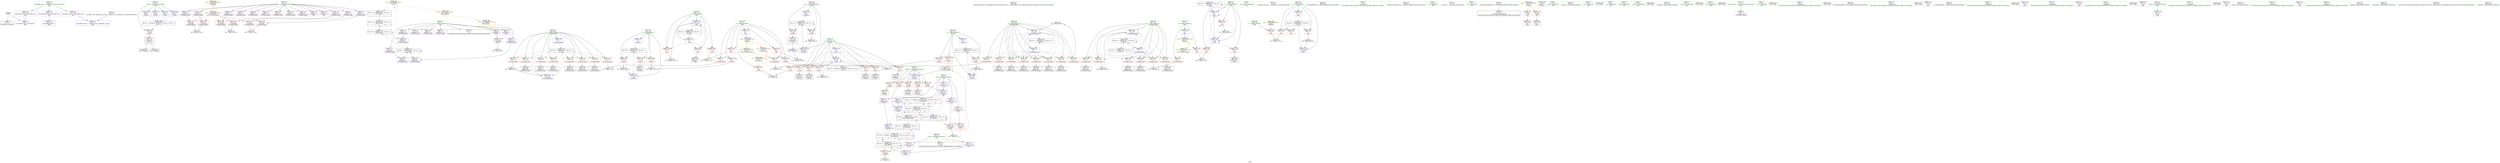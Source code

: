 digraph "SVFG" {
	label="SVFG";

	Node0x55b02c193980 [shape=record,color=grey,label="{NodeID: 0\nNullPtr}"];
	Node0x55b02c193980 -> Node0x55b02c1bc540[style=solid];
	Node0x55b02c193980 -> Node0x55b02c1bf510[style=solid];
	Node0x55b02c1e2ae0 [shape=record,color=black,label="{NodeID: 360\nMR_4V_3 = PHI(MR_4V_6, MR_4V_4, MR_4V_5, MR_4V_2, )\npts\{71 \}\n}"];
	Node0x55b02c1e2ae0 -> Node0x55b02c1c1c90[style=dashed];
	Node0x55b02c1be5b0 [shape=record,color=red,label="{NodeID: 194\n254\<--253\n\<--arrayidx19\n_Z10make_graphv\n}"];
	Node0x55b02c1be5b0 -> Node0x55b02c1ce200[style=solid];
	Node0x55b02c1bb710 [shape=record,color=purple,label="{NodeID: 111\n102\<--15\narrayidx6\<--a\n_Z4calci\n}"];
	Node0x55b02c1bb710 -> Node0x55b02c1c27f0[style=solid];
	Node0x55b02c1b98c0 [shape=record,color=green,label="{NodeID: 28\n39\<--43\nllvm.global_ctors\<--llvm.global_ctors_field_insensitive\nGlob }"];
	Node0x55b02c1b98c0 -> Node0x55b02c1c10a0[style=solid];
	Node0x55b02c1b98c0 -> Node0x55b02c1c11a0[style=solid];
	Node0x55b02c1b98c0 -> Node0x55b02c1c12a0[style=solid];
	Node0x55b02c1cc400 [shape=record,color=grey,label="{NodeID: 305\n305 = Binary(304, 90, )\n}"];
	Node0x55b02c1cc400 -> Node0x55b02c1c8850[style=solid];
	Node0x55b02c1bfd60 [shape=record,color=blue,label="{NodeID: 222\n70\<--84\nretval\<--\n_Z4calci\n}"];
	Node0x55b02c1bfd60 -> Node0x55b02c1e2ae0[style=dashed];
	Node0x55b02c1c17b0 [shape=record,color=red,label="{NodeID: 139\n352\<--8\n\<--n\nmain\n}"];
	Node0x55b02c1c17b0 -> Node0x55b02c1cdd80[style=solid];
	Node0x55b02c1bc240 [shape=record,color=green,label="{NodeID: 56\n394\<--395\n_ZSt4endlIcSt11char_traitsIcEERSt13basic_ostreamIT_T0_ES6_\<--_ZSt4endlIcSt11char_traitsIcEERSt13basic_ostreamIT_T0_ES6__field_insensitive\n}"];
	Node0x55b02c1d9fb0 [shape=record,color=black,label="{NodeID: 333\nMR_50V_2 = PHI(MR_50V_3, MR_50V_1, )\npts\{326 \}\n}"];
	Node0x55b02c1d9fb0 -> Node0x55b02c1c8c60[style=dashed];
	Node0x55b02c1d9fb0 -> Node0x55b02c1d9fb0[style=dashed];
	Node0x55b02c1c2e70 [shape=record,color=red,label="{NodeID: 167\n172\<--152\n\<--i1\n_Z4workv\n}"];
	Node0x55b02c1c2e70 -> Node0x55b02c1cdc00[style=solid];
	Node0x55b02c1bda50 [shape=record,color=black,label="{NodeID: 84\n268\<--267\nidxprom28\<--\n_Z10make_graphv\n}"];
	Node0x55b02c1975f0 [shape=record,color=green,label="{NodeID: 1\n7\<--1\n__dso_handle\<--dummyObj\nGlob }"];
	Node0x55b02c1e2fe0 [shape=record,color=black,label="{NodeID: 361\nMR_8V_2 = PHI(MR_8V_4, MR_8V_4, MR_8V_4, MR_8V_1, )\npts\{75 \}\n}"];
	Node0x55b02c1be680 [shape=record,color=red,label="{NodeID: 195\n261\<--260\n\<--arrayidx23\n_Z10make_graphv\n}"];
	Node0x55b02c1be680 -> Node0x55b02c1ce200[style=solid];
	Node0x55b02c1bb7e0 [shape=record,color=purple,label="{NodeID: 112\n237\<--15\narrayidx10\<--a\n_Z10make_graphv\n}"];
	Node0x55b02c1b99c0 [shape=record,color=green,label="{NodeID: 29\n44\<--45\n__cxx_global_var_init\<--__cxx_global_var_init_field_insensitive\n}"];
	Node0x55b02c1c4780 [shape=record,color=yellow,style=double,label="{NodeID: 389\n44V_1 = ENCHI(MR_44V_0)\npts\{320 \}\nFun[main]}"];
	Node0x55b02c1c4780 -> Node0x55b02c1be8f0[style=dashed];
	Node0x55b02c1cc580 [shape=record,color=grey,label="{NodeID: 306\n299 = Binary(298, 90, )\n}"];
	Node0x55b02c1cc580 -> Node0x55b02c1c8780[style=solid];
	Node0x55b02c1bfe30 [shape=record,color=blue,label="{NodeID: 223\n148\<--9\ncur\<--\n_Z4workv\n}"];
	Node0x55b02c1bfe30 -> Node0x55b02c1ddfe0[style=dashed];
	Node0x55b02c1c1880 [shape=record,color=red,label="{NodeID: 140\n389\<--8\n\<--n\nmain\n}"];
	Node0x55b02c1c1880 -> Node0x55b02c1ccb80[style=solid];
	Node0x55b02c1bc340 [shape=record,color=green,label="{NodeID: 57\n396\<--397\n_ZNSolsEPFRSoS_E\<--_ZNSolsEPFRSoS_E_field_insensitive\n}"];
	Node0x55b02c1da4b0 [shape=record,color=black,label="{NodeID: 334\nMR_10V_2 = PHI(MR_10V_3, MR_10V_1, )\npts\{170000 \}\n|{<s0>13}}"];
	Node0x55b02c1da4b0:s0 -> Node0x55b02c1e11e0[style=dashed,color=red];
	Node0x55b02c1c2f40 [shape=record,color=red,label="{NodeID: 168\n181\<--152\n\<--i1\n_Z4workv\n|{<s0>5}}"];
	Node0x55b02c1c2f40:s0 -> Node0x55b02c2019a0[style=solid,color=red];
	Node0x55b02c1bdb20 [shape=record,color=black,label="{NodeID: 85\n273\<--272\nidxprom30\<--\n_Z10make_graphv\n}"];
	Node0x55b02c197140 [shape=record,color=green,label="{NodeID: 2\n9\<--1\n\<--dummyObj\nCan only get source location for instruction, argument, global var or function.}"];
	Node0x55b02c1e34e0 [shape=record,color=black,label="{NodeID: 362\nMR_12V_2 = PHI(MR_12V_4, MR_12V_4, MR_12V_5, MR_12V_1, )\npts\{200000 \}\n|{<s0>3|<s1>3|<s2>5}}"];
	Node0x55b02c1e34e0:s0 -> Node0x55b02c1dc7e0[style=dashed,color=blue];
	Node0x55b02c1e34e0:s1 -> Node0x55b02c1e34e0[style=dashed,color=blue];
	Node0x55b02c1e34e0:s2 -> Node0x55b02c1de9e0[style=dashed,color=blue];
	Node0x55b02c1be750 [shape=record,color=red,label="{NodeID: 196\n278\<--277\n\<--arrayidx33\n_Z10make_graphv\n}"];
	Node0x55b02c1be750 -> Node0x55b02c1cda80[style=solid];
	Node0x55b02c1bb8b0 [shape=record,color=purple,label="{NodeID: 113\n240\<--15\narrayidx12\<--a\n_Z10make_graphv\n}"];
	Node0x55b02c1bb8b0 -> Node0x55b02c1c8440[style=solid];
	Node0x55b02c1b9ac0 [shape=record,color=green,label="{NodeID: 30\n48\<--49\n_ZNSt8ios_base4InitC1Ev\<--_ZNSt8ios_base4InitC1Ev_field_insensitive\n}"];
	Node0x55b02c1cc700 [shape=record,color=grey,label="{NodeID: 307\n310 = Binary(309, 90, )\n}"];
	Node0x55b02c1cc700 -> Node0x55b02c1c8920[style=solid];
	Node0x55b02c1bff00 [shape=record,color=blue,label="{NodeID: 224\n150\<--9\ni\<--\n_Z4workv\n}"];
	Node0x55b02c1bff00 -> Node0x55b02c1e20e0[style=dashed];
	Node0x55b02c1c1950 [shape=record,color=red,label="{NodeID: 141\n245\<--11\n\<--k\n_Z10make_graphv\n}"];
	Node0x55b02c1c1950 -> Node0x55b02c1cce80[style=solid];
	Node0x55b02c1bc440 [shape=record,color=green,label="{NodeID: 58\n41\<--422\n_GLOBAL__sub_I_WangDong_2_0.cpp\<--_GLOBAL__sub_I_WangDong_2_0.cpp_field_insensitive\n}"];
	Node0x55b02c1bc440 -> Node0x55b02c1bf410[style=solid];
	Node0x55b02c1da9b0 [shape=record,color=black,label="{NodeID: 335\nMR_54V_2 = PHI(MR_54V_3, MR_54V_1, )\npts\{200000 220000 \}\n|{<s0>17|<s1>17|<s2>17}}"];
	Node0x55b02c1da9b0:s0 -> Node0x55b02c1bffd0[style=dashed,color=red];
	Node0x55b02c1da9b0:s1 -> Node0x55b02c1de9e0[style=dashed,color=red];
	Node0x55b02c1da9b0:s2 -> Node0x55b02c1deee0[style=dashed,color=red];
	Node0x55b02c1c3010 [shape=record,color=red,label="{NodeID: 169\n189\<--152\n\<--i1\n_Z4workv\n}"];
	Node0x55b02c1c3010 -> Node0x55b02c1cc100[style=solid];
	Node0x55b02c1bdbf0 [shape=record,color=black,label="{NodeID: 86\n276\<--275\nidxprom32\<--\n_Z10make_graphv\n}"];
	Node0x55b02c1971d0 [shape=record,color=green,label="{NodeID: 3\n23\<--1\n.str\<--dummyObj\nGlob }"];
	Node0x55b02c1e39e0 [shape=record,color=black,label="{NodeID: 363\nMR_14V_2 = PHI(MR_14V_3, MR_14V_4, MR_14V_6, MR_14V_1, )\npts\{220000 \}\n|{<s0>3|<s1>3|<s2>5}}"];
	Node0x55b02c1e39e0:s0 -> Node0x55b02c1bfaf0[style=dashed,color=blue];
	Node0x55b02c1e39e0:s1 -> Node0x55b02c1dd4f0[style=dashed,color=blue];
	Node0x55b02c1e39e0:s2 -> Node0x55b02c1deee0[style=dashed,color=blue];
	Node0x55b02c1be820 [shape=record,color=red,label="{NodeID: 197\n285\<--284\n\<--arrayidx37\n_Z10make_graphv\n}"];
	Node0x55b02c1be820 -> Node0x55b02c1cda80[style=solid];
	Node0x55b02c1bb980 [shape=record,color=purple,label="{NodeID: 114\n266\<--15\narrayidx27\<--a\n_Z10make_graphv\n}"];
	Node0x55b02c1b9bc0 [shape=record,color=green,label="{NodeID: 31\n54\<--55\n__cxa_atexit\<--__cxa_atexit_field_insensitive\n}"];
	Node0x55b02c1cc880 [shape=record,color=grey,label="{NodeID: 308\n370 = Binary(369, 90, )\n}"];
	Node0x55b02c1cc880 -> Node0x55b02c1c8d30[style=solid];
	Node0x55b02c1bffd0 [shape=record,color=blue,label="{NodeID: 225\n163\<--111\narrayidx\<--\n_Z4workv\n}"];
	Node0x55b02c1bffd0 -> Node0x55b02c1bffd0[style=dashed];
	Node0x55b02c1bffd0 -> Node0x55b02c1deee0[style=dashed];
	Node0x55b02c1c1a20 [shape=record,color=red,label="{NodeID: 142\n358\<--11\n\<--k\nmain\n}"];
	Node0x55b02c1c1a20 -> Node0x55b02c1cdf00[style=solid];
	Node0x55b02c1bc540 [shape=record,color=black,label="{NodeID: 59\n2\<--3\ndummyVal\<--dummyVal\n}"];
	Node0x55b02c1c30e0 [shape=record,color=red,label="{NodeID: 170\n213\<--203\n\<--i\n_Z10make_graphv\n}"];
	Node0x55b02c1c30e0 -> Node0x55b02c1cd480[style=solid];
	Node0x55b02c1bdcc0 [shape=record,color=black,label="{NodeID: 87\n280\<--279\nidxprom34\<--\n_Z10make_graphv\n}"];
	Node0x55b02c1ad500 [shape=record,color=green,label="{NodeID: 4\n25\<--1\n.str.1\<--dummyObj\nGlob }"];
	Node0x55b02c1ec900 [shape=record,color=yellow,style=double,label="{NodeID: 447\n10V_3 = CSCHI(MR_10V_2)\npts\{170000 \}\nCS[]|{|<s1>17}}"];
	Node0x55b02c1ec900 -> Node0x55b02c1da4b0[style=dashed];
	Node0x55b02c1ec900:s1 -> Node0x55b02c1e52f0[style=dashed,color=red];
	Node0x55b02c1e3ee0 [shape=record,color=yellow,style=double,label="{NodeID: 364\n2V_1 = ENCHI(MR_2V_0)\npts\{10 \}\nFun[_Z4calci]|{|<s1>3}}"];
	Node0x55b02c1e3ee0 -> Node0x55b02c1c13a0[style=dashed];
	Node0x55b02c1e3ee0:s1 -> Node0x55b02c1e3ee0[style=dashed,color=red];
	Node0x55b02c1be8f0 [shape=record,color=red,label="{NodeID: 198\n344\<--319\n\<--T\nmain\n}"];
	Node0x55b02c1be8f0 -> Node0x55b02c1cd780[style=solid];
	Node0x55b02c1bba50 [shape=record,color=purple,label="{NodeID: 115\n269\<--15\narrayidx29\<--a\n_Z10make_graphv\n}"];
	Node0x55b02c1bba50 -> Node0x55b02c1c85e0[style=solid];
	Node0x55b02c1b9cc0 [shape=record,color=green,label="{NodeID: 32\n53\<--59\n_ZNSt8ios_base4InitD1Ev\<--_ZNSt8ios_base4InitD1Ev_field_insensitive\n}"];
	Node0x55b02c1b9cc0 -> Node0x55b02c1bc910[style=solid];
	Node0x55b02c1cca00 [shape=record,color=grey,label="{NodeID: 309\n375 = Binary(374, 90, )\n}"];
	Node0x55b02c1cca00 -> Node0x55b02c1c8e00[style=solid];
	Node0x55b02c1c00a0 [shape=record,color=blue,label="{NodeID: 226\n150\<--167\ni\<--inc\n_Z4workv\n}"];
	Node0x55b02c1c00a0 -> Node0x55b02c1e20e0[style=dashed];
	Node0x55b02c1c1af0 [shape=record,color=red,label="{NodeID: 143\n328\<--27\n\<--stdin\nmain\n}"];
	Node0x55b02c1c1af0 -> Node0x55b02c1be000[style=solid];
	Node0x55b02c1bc640 [shape=record,color=black,label="{NodeID: 60\n316\<--9\nmain_ret\<--\nmain\n}"];
	Node0x55b02c1c31b0 [shape=record,color=red,label="{NodeID: 171\n223\<--203\n\<--i\n_Z10make_graphv\n}"];
	Node0x55b02c1c31b0 -> Node0x55b02c1bd300[style=solid];
	Node0x55b02c1bdd90 [shape=record,color=black,label="{NodeID: 88\n283\<--282\nidxprom36\<--\n_Z10make_graphv\n}"];
	Node0x55b02c1ad590 [shape=record,color=green,label="{NodeID: 5\n27\<--1\nstdin\<--dummyObj\nGlob }"];
	Node0x55b02c1be9c0 [shape=record,color=red,label="{NodeID: 199\n343\<--321\n\<--i\nmain\n}"];
	Node0x55b02c1be9c0 -> Node0x55b02c1cd780[style=solid];
	Node0x55b02c1c0470 [shape=record,color=purple,label="{NodeID: 116\n290\<--15\narrayidx41\<--a\n_Z10make_graphv\n}"];
	Node0x55b02c1b9dc0 [shape=record,color=green,label="{NodeID: 33\n66\<--67\n_Z4calci\<--_Z4calci_field_insensitive\n}"];
	Node0x55b02c1dcf80 [shape=record,color=yellow,style=double,label="{NodeID: 393\n35V_1 = ENCHI(MR_35V_0)\npts\{140000 \}\nFun[main]|{<s0>13}}"];
	Node0x55b02c1dcf80:s0 -> Node0x55b02c1e5a20[style=dashed,color=red];
	Node0x55b02c1ccb80 [shape=record,color=grey,label="{NodeID: 310\n391 = Binary(389, 390, )\n}"];
	Node0x55b02c1c0170 [shape=record,color=blue,label="{NodeID: 227\n152\<--9\ni1\<--\n_Z4workv\n}"];
	Node0x55b02c1c0170 -> Node0x55b02c1de4e0[style=dashed];
	Node0x55b02c1c1bc0 [shape=record,color=red,label="{NodeID: 144\n334\<--32\n\<--stdout\nmain\n}"];
	Node0x55b02c1c1bc0 -> Node0x55b02c1be0d0[style=solid];
	Node0x55b02c1bc710 [shape=record,color=black,label="{NodeID: 61\n16\<--15\n\<--a\nCan only get source location for instruction, argument, global var or function.}"];
	Node0x55b02c1c3280 [shape=record,color=red,label="{NodeID: 172\n235\<--203\n\<--i\n_Z10make_graphv\n}"];
	Node0x55b02c1c3280 -> Node0x55b02c1bd4a0[style=solid];
	Node0x55b02c1bde60 [shape=record,color=black,label="{NodeID: 89\n289\<--288\nidxprom40\<--\n_Z10make_graphv\n}"];
	Node0x55b02c1b8260 [shape=record,color=green,label="{NodeID: 6\n28\<--1\n.str.2\<--dummyObj\nGlob }"];
	Node0x55b02c200b20 [shape=record,color=black,label="{NodeID: 449\n51 = PHI()\n}"];
	Node0x55b02c1bea90 [shape=record,color=red,label="{NodeID: 200\n383\<--321\n\<--i\nmain\n}"];
	Node0x55b02c1c0540 [shape=record,color=purple,label="{NodeID: 117\n293\<--15\narrayidx43\<--a\n_Z10make_graphv\n}"];
	Node0x55b02c1c0540 -> Node0x55b02c1c86b0[style=solid];
	Node0x55b02c1b9ec0 [shape=record,color=green,label="{NodeID: 34\n70\<--71\nretval\<--retval_field_insensitive\n_Z4calci\n}"];
	Node0x55b02c1b9ec0 -> Node0x55b02c1c1c90[style=solid];
	Node0x55b02c1b9ec0 -> Node0x55b02c1bf6e0[style=solid];
	Node0x55b02c1b9ec0 -> Node0x55b02c1bfa20[style=solid];
	Node0x55b02c1b9ec0 -> Node0x55b02c1bfbc0[style=solid];
	Node0x55b02c1b9ec0 -> Node0x55b02c1bfd60[style=solid];
	Node0x55b02c1ccd00 [shape=record,color=grey,label="{NodeID: 311\n138 = Binary(137, 90, )\n}"];
	Node0x55b02c1ccd00 -> Node0x55b02c1bfc90[style=solid];
	Node0x55b02c1c0240 [shape=record,color=blue,label="{NodeID: 228\n148\<--185\ncur\<--inc5\n_Z4workv\n}"];
	Node0x55b02c1c0240 -> Node0x55b02c1ddfe0[style=dashed];
	Node0x55b02c1c1c90 [shape=record,color=red,label="{NodeID: 145\n143\<--70\n\<--retval\n_Z4calci\n}"];
	Node0x55b02c1c1c90 -> Node0x55b02c1bd090[style=solid];
	Node0x55b02c1bc810 [shape=record,color=black,label="{NodeID: 62\n19\<--18\n\<--check\nCan only get source location for instruction, argument, global var or function.}"];
	Node0x55b02c1c3350 [shape=record,color=red,label="{NodeID: 173\n248\<--203\n\<--i\n_Z10make_graphv\n}"];
	Node0x55b02c1c3350 -> Node0x55b02c1bd640[style=solid];
	Node0x55b02c1bdf30 [shape=record,color=black,label="{NodeID: 90\n292\<--291\nidxprom42\<--\n_Z10make_graphv\n}"];
	Node0x55b02c1b82f0 [shape=record,color=green,label="{NodeID: 7\n30\<--1\n.str.3\<--dummyObj\nGlob }"];
	Node0x55b02c200c20 [shape=record,color=black,label="{NodeID: 450\n125 = PHI(68, )\n}"];
	Node0x55b02c1beb60 [shape=record,color=red,label="{NodeID: 201\n399\<--321\n\<--i\nmain\n}"];
	Node0x55b02c1beb60 -> Node0x55b02c1cbe00[style=solid];
	Node0x55b02c1c0610 [shape=record,color=purple,label="{NodeID: 118\n79\<--18\narrayidx\<--check\n_Z4calci\n}"];
	Node0x55b02c1c0610 -> Node0x55b02c1c2720[style=solid];
	Node0x55b02c1b9f90 [shape=record,color=green,label="{NodeID: 35\n72\<--73\nk.addr\<--k.addr_field_insensitive\n_Z4calci\n}"];
	Node0x55b02c1b9f90 -> Node0x55b02c1c1d60[style=solid];
	Node0x55b02c1b9f90 -> Node0x55b02c1c1e30[style=solid];
	Node0x55b02c1b9f90 -> Node0x55b02c1c1f00[style=solid];
	Node0x55b02c1b9f90 -> Node0x55b02c1c1fd0[style=solid];
	Node0x55b02c1b9f90 -> Node0x55b02c1c20a0[style=solid];
	Node0x55b02c1b9f90 -> Node0x55b02c1bf610[style=solid];
	Node0x55b02c1cce80 [shape=record,color=grey,label="{NodeID: 312\n246 = cmp(244, 245, )\n}"];
	Node0x55b02c1c0310 [shape=record,color=blue,label="{NodeID: 229\n152\<--190\ni1\<--inc7\n_Z4workv\n}"];
	Node0x55b02c1c0310 -> Node0x55b02c1de4e0[style=dashed];
	Node0x55b02c1c1d60 [shape=record,color=red,label="{NodeID: 146\n77\<--72\n\<--k.addr\n_Z4calci\n}"];
	Node0x55b02c1c1d60 -> Node0x55b02c1bca10[style=solid];
	Node0x55b02c1bc910 [shape=record,color=black,label="{NodeID: 63\n52\<--53\n\<--_ZNSt8ios_base4InitD1Ev\nCan only get source location for instruction, argument, global var or function.}"];
	Node0x55b02c1c3420 [shape=record,color=red,label="{NodeID: 174\n264\<--203\n\<--i\n_Z10make_graphv\n}"];
	Node0x55b02c1c3420 -> Node0x55b02c1bd980[style=solid];
	Node0x55b02c1be000 [shape=record,color=black,label="{NodeID: 91\n331\<--328\ncall\<--\nmain\n}"];
	Node0x55b02c1b8380 [shape=record,color=green,label="{NodeID: 8\n32\<--1\nstdout\<--dummyObj\nGlob }"];
	Node0x55b02c200d80 [shape=record,color=black,label="{NodeID: 451\n182 = PHI(68, )\n}"];
	Node0x55b02c1e4ca0 [shape=record,color=yellow,style=double,label="{NodeID: 368\n10V_1 = ENCHI(MR_10V_0)\npts\{170000 \}\nFun[_Z4calci]|{|<s1>3}}"];
	Node0x55b02c1e4ca0 -> Node0x55b02c1c27f0[style=dashed];
	Node0x55b02c1e4ca0:s1 -> Node0x55b02c1e4ca0[style=dashed,color=red];
	Node0x55b02c1bec30 [shape=record,color=red,label="{NodeID: 202\n351\<--323\n\<--j\nmain\n}"];
	Node0x55b02c1bec30 -> Node0x55b02c1cdd80[style=solid];
	Node0x55b02c1c06e0 [shape=record,color=purple,label="{NodeID: 119\n88\<--18\narrayidx2\<--check\n_Z4calci\n}"];
	Node0x55b02c1c06e0 -> Node0x55b02c1bf7b0[style=solid];
	Node0x55b02c1ba060 [shape=record,color=green,label="{NodeID: 36\n74\<--75\ni\<--i_field_insensitive\n_Z4calci\n}"];
	Node0x55b02c1ba060 -> Node0x55b02c1c2170[style=solid];
	Node0x55b02c1ba060 -> Node0x55b02c1c2240[style=solid];
	Node0x55b02c1ba060 -> Node0x55b02c1c2310[style=solid];
	Node0x55b02c1ba060 -> Node0x55b02c1c23e0[style=solid];
	Node0x55b02c1ba060 -> Node0x55b02c1c24b0[style=solid];
	Node0x55b02c1ba060 -> Node0x55b02c1c2580[style=solid];
	Node0x55b02c1ba060 -> Node0x55b02c1c2650[style=solid];
	Node0x55b02c1ba060 -> Node0x55b02c1bf880[style=solid];
	Node0x55b02c1ba060 -> Node0x55b02c1bfc90[style=solid];
	Node0x55b02c1cd000 [shape=record,color=grey,label="{NodeID: 313\n95 = cmp(93, 94, )\n}"];
	Node0x55b02c1c82e0 [shape=record,color=blue,label="{NodeID: 230\n203\<--9\ni\<--\n_Z10make_graphv\n}"];
	Node0x55b02c1c82e0 -> Node0x55b02c1e02e0[style=dashed];
	Node0x55b02c1c1e30 [shape=record,color=red,label="{NodeID: 147\n86\<--72\n\<--k.addr\n_Z4calci\n}"];
	Node0x55b02c1c1e30 -> Node0x55b02c1bcae0[style=solid];
	Node0x55b02c1bca10 [shape=record,color=black,label="{NodeID: 64\n78\<--77\nidxprom\<--\n_Z4calci\n}"];
	Node0x55b02c1dc7e0 [shape=record,color=black,label="{NodeID: 341\nMR_12V_4 = PHI(MR_12V_6, MR_12V_3, )\npts\{200000 \}\n|{|<s2>3|<s3>3|<s4>3}}"];
	Node0x55b02c1dc7e0 -> Node0x55b02c1dc7e0[style=dashed];
	Node0x55b02c1dc7e0 -> Node0x55b02c1e34e0[style=dashed];
	Node0x55b02c1dc7e0:s2 -> Node0x55b02c1c2720[style=dashed,color=red];
	Node0x55b02c1dc7e0:s3 -> Node0x55b02c1bf7b0[style=dashed,color=red];
	Node0x55b02c1dc7e0:s4 -> Node0x55b02c1e34e0[style=dashed,color=red];
	Node0x55b02c1c34f0 [shape=record,color=red,label="{NodeID: 175\n272\<--203\n\<--i\n_Z10make_graphv\n}"];
	Node0x55b02c1c34f0 -> Node0x55b02c1bdb20[style=solid];
	Node0x55b02c1be0d0 [shape=record,color=black,label="{NodeID: 92\n337\<--334\ncall1\<--\nmain\n}"];
	Node0x55b02c1b8410 [shape=record,color=green,label="{NodeID: 9\n33\<--1\n_ZSt3cin\<--dummyObj\nGlob }"];
	Node0x55b02c200e80 [shape=record,color=black,label="{NodeID: 452\n338 = PHI()\n}"];
	Node0x55b02c1bed00 [shape=record,color=red,label="{NodeID: 203\n361\<--323\n\<--j\nmain\n}"];
	Node0x55b02c1bed00 -> Node0x55b02c1be1a0[style=solid];
	Node0x55b02c1c07b0 [shape=record,color=purple,label="{NodeID: 120\n108\<--21\narrayidx10\<--link\n_Z4calci\n}"];
	Node0x55b02c1c07b0 -> Node0x55b02c1c28c0[style=solid];
	Node0x55b02c1ba130 [shape=record,color=green,label="{NodeID: 37\n145\<--146\n_Z4workv\<--_Z4workv_field_insensitive\n}"];
	Node0x55b02c1cd180 [shape=record,color=grey,label="{NodeID: 314\n81 = cmp(80, 9, )\n}"];
	Node0x55b02c1c8370 [shape=record,color=blue,label="{NodeID: 231\n205\<--9\nj\<--\n_Z10make_graphv\n}"];
	Node0x55b02c1c8370 -> Node0x55b02c1c3760[style=dashed];
	Node0x55b02c1c8370 -> Node0x55b02c1c3830[style=dashed];
	Node0x55b02c1c8370 -> Node0x55b02c1c3900[style=dashed];
	Node0x55b02c1c8370 -> Node0x55b02c1c39d0[style=dashed];
	Node0x55b02c1c8370 -> Node0x55b02c1c3aa0[style=dashed];
	Node0x55b02c1c8370 -> Node0x55b02c1c3b70[style=dashed];
	Node0x55b02c1c8370 -> Node0x55b02c1c3c40[style=dashed];
	Node0x55b02c1c8370 -> Node0x55b02c1c3d10[style=dashed];
	Node0x55b02c1c8370 -> Node0x55b02c1c8850[style=dashed];
	Node0x55b02c1c8370 -> Node0x55b02c1e07e0[style=dashed];
	Node0x55b02c1c1f00 [shape=record,color=red,label="{NodeID: 148\n97\<--72\n\<--k.addr\n_Z4calci\n}"];
	Node0x55b02c1c1f00 -> Node0x55b02c1bcbb0[style=solid];
	Node0x55b02c1bcae0 [shape=record,color=black,label="{NodeID: 65\n87\<--86\nidxprom1\<--\n_Z4calci\n}"];
	Node0x55b02c1dd4f0 [shape=record,color=black,label="{NodeID: 342\nMR_14V_3 = PHI(MR_14V_7, MR_14V_1, )\npts\{220000 \}\n|{|<s5>3|<s6>3}}"];
	Node0x55b02c1dd4f0 -> Node0x55b02c1c28c0[style=dashed];
	Node0x55b02c1dd4f0 -> Node0x55b02c1c2990[style=dashed];
	Node0x55b02c1dd4f0 -> Node0x55b02c1bf950[style=dashed];
	Node0x55b02c1dd4f0 -> Node0x55b02c1dd4f0[style=dashed];
	Node0x55b02c1dd4f0 -> Node0x55b02c1e39e0[style=dashed];
	Node0x55b02c1dd4f0:s5 -> Node0x55b02c1dd4f0[style=dashed,color=red];
	Node0x55b02c1dd4f0:s6 -> Node0x55b02c1e39e0[style=dashed,color=red];
	Node0x55b02c1c35c0 [shape=record,color=red,label="{NodeID: 176\n288\<--203\n\<--i\n_Z10make_graphv\n}"];
	Node0x55b02c1c35c0 -> Node0x55b02c1bde60[style=solid];
	Node0x55b02c1be1a0 [shape=record,color=black,label="{NodeID: 93\n362\<--361\nidxprom\<--\nmain\n}"];
	Node0x55b02c1b8c50 [shape=record,color=green,label="{NodeID: 10\n34\<--1\n_ZSt4cout\<--dummyObj\nGlob }"];
	Node0x55b02c201000 [shape=record,color=black,label="{NodeID: 453\n347 = PHI()\n}"];
	Node0x55b02c1bedd0 [shape=record,color=red,label="{NodeID: 204\n374\<--323\n\<--j\nmain\n}"];
	Node0x55b02c1bedd0 -> Node0x55b02c1cca00[style=solid];
	Node0x55b02c1c0880 [shape=record,color=purple,label="{NodeID: 121\n116\<--21\narrayidx14\<--link\n_Z4calci\n}"];
	Node0x55b02c1c0880 -> Node0x55b02c1bf950[style=solid];
	Node0x55b02c1ba230 [shape=record,color=green,label="{NodeID: 38\n148\<--149\ncur\<--cur_field_insensitive\n_Z4workv\n}"];
	Node0x55b02c1ba230 -> Node0x55b02c1c2a60[style=solid];
	Node0x55b02c1ba230 -> Node0x55b02c1c2b30[style=solid];
	Node0x55b02c1ba230 -> Node0x55b02c1bfe30[style=solid];
	Node0x55b02c1ba230 -> Node0x55b02c1c0240[style=solid];
	Node0x55b02c1cd300 [shape=record,color=grey,label="{NodeID: 315\n233 = cmp(227, 232, )\n}"];
	Node0x55b02c1c8440 [shape=record,color=blue,label="{NodeID: 232\n240\<--90\narrayidx12\<--\n_Z10make_graphv\n}"];
	Node0x55b02c1c8440 -> Node0x55b02c1e1be0[style=dashed];
	Node0x55b02c1c1fd0 [shape=record,color=red,label="{NodeID: 149\n113\<--72\n\<--k.addr\n_Z4calci\n}"];
	Node0x55b02c1c1fd0 -> Node0x55b02c1bf950[style=solid];
	Node0x55b02c1bcbb0 [shape=record,color=black,label="{NodeID: 66\n98\<--97\nidxprom3\<--\n_Z4calci\n}"];
	Node0x55b02c1c3690 [shape=record,color=red,label="{NodeID: 177\n309\<--203\n\<--i\n_Z10make_graphv\n}"];
	Node0x55b02c1c3690 -> Node0x55b02c1cc700[style=solid];
	Node0x55b02c1be270 [shape=record,color=black,label="{NodeID: 94\n365\<--364\nidxprom11\<--\nmain\n}"];
	Node0x55b02c1b8ce0 [shape=record,color=green,label="{NodeID: 11\n35\<--1\n.str.4\<--dummyObj\nGlob }"];
	Node0x55b02c201130 [shape=record,color=black,label="{NodeID: 454\n348 = PHI()\n}"];
	Node0x55b02c1e4f40 [shape=record,color=yellow,style=double,label="{NodeID: 371\n2V_1 = ENCHI(MR_2V_0)\npts\{10 \}\nFun[_Z4workv]|{|<s2>5}}"];
	Node0x55b02c1e4f40 -> Node0x55b02c1c1470[style=dashed];
	Node0x55b02c1e4f40 -> Node0x55b02c1c1540[style=dashed];
	Node0x55b02c1e4f40:s2 -> Node0x55b02c1e3ee0[style=dashed,color=red];
	Node0x55b02c1beea0 [shape=record,color=red,label="{NodeID: 205\n357\<--325\n\<--t\nmain\n}"];
	Node0x55b02c1beea0 -> Node0x55b02c1cdf00[style=solid];
	Node0x55b02c1c0950 [shape=record,color=purple,label="{NodeID: 122\n123\<--21\narrayidx16\<--link\n_Z4calci\n}"];
	Node0x55b02c1c0950 -> Node0x55b02c1c2990[style=solid];
	Node0x55b02c1ba300 [shape=record,color=green,label="{NodeID: 39\n150\<--151\ni\<--i_field_insensitive\n_Z4workv\n}"];
	Node0x55b02c1ba300 -> Node0x55b02c1c2c00[style=solid];
	Node0x55b02c1ba300 -> Node0x55b02c1c2cd0[style=solid];
	Node0x55b02c1ba300 -> Node0x55b02c1c2da0[style=solid];
	Node0x55b02c1ba300 -> Node0x55b02c1bff00[style=solid];
	Node0x55b02c1ba300 -> Node0x55b02c1c00a0[style=solid];
	Node0x55b02c1cd480 [shape=record,color=grey,label="{NodeID: 316\n215 = cmp(213, 214, )\n}"];
	Node0x55b02c1c8510 [shape=record,color=blue,label="{NodeID: 233\n207\<--9\nt\<--\n_Z10make_graphv\n}"];
	Node0x55b02c1c8510 -> Node0x55b02c1c3de0[style=dashed];
	Node0x55b02c1c8510 -> Node0x55b02c1c3eb0[style=dashed];
	Node0x55b02c1c8510 -> Node0x55b02c1c3f80[style=dashed];
	Node0x55b02c1c8510 -> Node0x55b02c1c4050[style=dashed];
	Node0x55b02c1c8510 -> Node0x55b02c1c4120[style=dashed];
	Node0x55b02c1c8510 -> Node0x55b02c1c41f0[style=dashed];
	Node0x55b02c1c8510 -> Node0x55b02c1c8780[style=dashed];
	Node0x55b02c1c8510 -> Node0x55b02c1df8e0[style=dashed];
	Node0x55b02c1c20a0 [shape=record,color=red,label="{NodeID: 150\n127\<--72\n\<--k.addr\n_Z4calci\n}"];
	Node0x55b02c1c20a0 -> Node0x55b02c1bfaf0[style=solid];
	Node0x55b02c1bcc80 [shape=record,color=black,label="{NodeID: 67\n101\<--100\nidxprom5\<--\n_Z4calci\n}"];
	Node0x55b02c1c3760 [shape=record,color=red,label="{NodeID: 178\n219\<--205\n\<--j\n_Z10make_graphv\n}"];
	Node0x55b02c1c3760 -> Node0x55b02c1cd600[style=solid];
	Node0x55b02c1be340 [shape=record,color=purple,label="{NodeID: 95\n50\<--4\n\<--_ZStL8__ioinit\n__cxx_global_var_init\n}"];
	Node0x55b02c1b8d70 [shape=record,color=green,label="{NodeID: 12\n37\<--1\n.str.5\<--dummyObj\nGlob }"];
	Node0x55b02c201200 [shape=record,color=black,label="{NodeID: 455\n367 = PHI()\n}"];
	Node0x55b02c1bef70 [shape=record,color=red,label="{NodeID: 206\n364\<--325\n\<--t\nmain\n}"];
	Node0x55b02c1bef70 -> Node0x55b02c1be270[style=solid];
	Node0x55b02c1c0a20 [shape=record,color=purple,label="{NodeID: 123\n130\<--21\narrayidx19\<--link\n_Z4calci\n}"];
	Node0x55b02c1c0a20 -> Node0x55b02c1bfaf0[style=solid];
	Node0x55b02c1ba3d0 [shape=record,color=green,label="{NodeID: 40\n152\<--153\ni1\<--i1_field_insensitive\n_Z4workv\n}"];
	Node0x55b02c1ba3d0 -> Node0x55b02c1c2e70[style=solid];
	Node0x55b02c1ba3d0 -> Node0x55b02c1c2f40[style=solid];
	Node0x55b02c1ba3d0 -> Node0x55b02c1c3010[style=solid];
	Node0x55b02c1ba3d0 -> Node0x55b02c1c0170[style=solid];
	Node0x55b02c1ba3d0 -> Node0x55b02c1c0310[style=solid];
	Node0x55b02c1cd600 [shape=record,color=grey,label="{NodeID: 317\n221 = cmp(219, 220, )\n}"];
	Node0x55b02c1c85e0 [shape=record,color=blue,label="{NodeID: 234\n269\<--9\narrayidx29\<--\n_Z10make_graphv\n}"];
	Node0x55b02c1c85e0 -> Node0x55b02c1e1be0[style=dashed];
	Node0x55b02c1c2170 [shape=record,color=red,label="{NodeID: 151\n93\<--74\n\<--i\n_Z4calci\n}"];
	Node0x55b02c1c2170 -> Node0x55b02c1cd000[style=solid];
	Node0x55b02c1bcd50 [shape=record,color=black,label="{NodeID: 68\n107\<--106\nidxprom9\<--\n_Z4calci\n}"];
	Node0x55b02c1ddfe0 [shape=record,color=black,label="{NodeID: 345\nMR_17V_3 = PHI(MR_17V_5, MR_17V_2, )\npts\{149 \}\n}"];
	Node0x55b02c1ddfe0 -> Node0x55b02c1c2a60[style=dashed];
	Node0x55b02c1ddfe0 -> Node0x55b02c1c2b30[style=dashed];
	Node0x55b02c1ddfe0 -> Node0x55b02c1c0240[style=dashed];
	Node0x55b02c1ddfe0 -> Node0x55b02c1ddfe0[style=dashed];
	Node0x55b02c1c3830 [shape=record,color=red,label="{NodeID: 179\n228\<--205\n\<--j\n_Z10make_graphv\n}"];
	Node0x55b02c1c3830 -> Node0x55b02c1bd3d0[style=solid];
	Node0x55b02c1baae0 [shape=record,color=purple,label="{NodeID: 96\n225\<--13\narrayidx\<--p\n_Z10make_graphv\n}"];
	Node0x55b02c1b8e00 [shape=record,color=green,label="{NodeID: 13\n40\<--1\n\<--dummyObj\nCan only get source location for instruction, argument, global var or function.}"];
	Node0x55b02c2012d0 [shape=record,color=black,label="{NodeID: 456\n380 = PHI()\n}"];
	Node0x55b02c1bf040 [shape=record,color=red,label="{NodeID: 207\n369\<--325\n\<--t\nmain\n}"];
	Node0x55b02c1bf040 -> Node0x55b02c1cc880[style=solid];
	Node0x55b02c1c0af0 [shape=record,color=purple,label="{NodeID: 124\n163\<--21\narrayidx\<--link\n_Z4workv\n}"];
	Node0x55b02c1c0af0 -> Node0x55b02c1bffd0[style=solid];
	Node0x55b02c1ba4a0 [shape=record,color=green,label="{NodeID: 41\n179\<--180\nllvm.memset.p0i8.i64\<--llvm.memset.p0i8.i64_field_insensitive\n}"];
	Node0x55b02c1cd780 [shape=record,color=grey,label="{NodeID: 318\n345 = cmp(343, 344, )\n}"];
	Node0x55b02c1c86b0 [shape=record,color=blue,label="{NodeID: 235\n293\<--9\narrayidx43\<--\n_Z10make_graphv\n}"];
	Node0x55b02c1c86b0 -> Node0x55b02c1e1be0[style=dashed];
	Node0x55b02c1c2240 [shape=record,color=red,label="{NodeID: 152\n100\<--74\n\<--i\n_Z4calci\n}"];
	Node0x55b02c1c2240 -> Node0x55b02c1bcc80[style=solid];
	Node0x55b02c1bce20 [shape=record,color=black,label="{NodeID: 69\n115\<--114\nidxprom13\<--\n_Z4calci\n}"];
	Node0x55b02c1de4e0 [shape=record,color=black,label="{NodeID: 346\nMR_21V_3 = PHI(MR_21V_4, MR_21V_2, )\npts\{153 \}\n}"];
	Node0x55b02c1de4e0 -> Node0x55b02c1c2e70[style=dashed];
	Node0x55b02c1de4e0 -> Node0x55b02c1c2f40[style=dashed];
	Node0x55b02c1de4e0 -> Node0x55b02c1c3010[style=dashed];
	Node0x55b02c1de4e0 -> Node0x55b02c1c0310[style=dashed];
	Node0x55b02c1c3900 [shape=record,color=red,label="{NodeID: 180\n238\<--205\n\<--j\n_Z10make_graphv\n}"];
	Node0x55b02c1c3900 -> Node0x55b02c1bd570[style=solid];
	Node0x55b02c1babb0 [shape=record,color=purple,label="{NodeID: 97\n226\<--13\narrayidx4\<--p\n_Z10make_graphv\n}"];
	Node0x55b02c1babb0 -> Node0x55b02c1be410[style=solid];
	Node0x55b02c1b8e90 [shape=record,color=green,label="{NodeID: 14\n84\<--1\n\<--dummyObj\nCan only get source location for instruction, argument, global var or function.}"];
	Node0x55b02c201430 [shape=record,color=black,label="{NodeID: 457\n384 = PHI()\n}"];
	Node0x55b02c1bf110 [shape=record,color=blue,label="{NodeID: 208\n8\<--9\nn\<--\nGlob }"];
	Node0x55b02c1bf110 -> Node0x55b02c1c44e0[style=dashed];
	Node0x55b02c1c0bc0 [shape=record,color=purple,label="{NodeID: 125\n329\<--23\n\<--.str\nmain\n}"];
	Node0x55b02c1ba5a0 [shape=record,color=green,label="{NodeID: 42\n200\<--201\n_Z10make_graphv\<--_Z10make_graphv_field_insensitive\n}"];
	Node0x55b02c1cd900 [shape=record,color=grey,label="{NodeID: 319\n104 = cmp(103, 90, )\n}"];
	Node0x55b02c1c8780 [shape=record,color=blue,label="{NodeID: 236\n207\<--299\nt\<--inc\n_Z10make_graphv\n}"];
	Node0x55b02c1c8780 -> Node0x55b02c1c3de0[style=dashed];
	Node0x55b02c1c8780 -> Node0x55b02c1c3eb0[style=dashed];
	Node0x55b02c1c8780 -> Node0x55b02c1c3f80[style=dashed];
	Node0x55b02c1c8780 -> Node0x55b02c1c4050[style=dashed];
	Node0x55b02c1c8780 -> Node0x55b02c1c4120[style=dashed];
	Node0x55b02c1c8780 -> Node0x55b02c1c41f0[style=dashed];
	Node0x55b02c1c8780 -> Node0x55b02c1c8780[style=dashed];
	Node0x55b02c1c8780 -> Node0x55b02c1df8e0[style=dashed];
	Node0x55b02c1c2310 [shape=record,color=red,label="{NodeID: 153\n106\<--74\n\<--i\n_Z4calci\n}"];
	Node0x55b02c1c2310 -> Node0x55b02c1bcd50[style=solid];
	Node0x55b02c1bcef0 [shape=record,color=black,label="{NodeID: 70\n122\<--121\nidxprom15\<--\n_Z4calci\n}"];
	Node0x55b02c1de9e0 [shape=record,color=black,label="{NodeID: 347\nMR_12V_2 = PHI(MR_12V_3, MR_12V_1, )\npts\{200000 \}\n|{<s0>5|<s1>5|<s2>5|<s3>17}}"];
	Node0x55b02c1de9e0:s0 -> Node0x55b02c1c2720[style=dashed,color=red];
	Node0x55b02c1de9e0:s1 -> Node0x55b02c1bf7b0[style=dashed,color=red];
	Node0x55b02c1de9e0:s2 -> Node0x55b02c1e34e0[style=dashed,color=red];
	Node0x55b02c1de9e0:s3 -> Node0x55b02c1da9b0[style=dashed,color=blue];
	Node0x55b02c1c39d0 [shape=record,color=red,label="{NodeID: 181\n255\<--205\n\<--j\n_Z10make_graphv\n}"];
	Node0x55b02c1c39d0 -> Node0x55b02c1bd7e0[style=solid];
	Node0x55b02c1bac80 [shape=record,color=purple,label="{NodeID: 98\n230\<--13\narrayidx6\<--p\n_Z10make_graphv\n}"];
	Node0x55b02c1b8f20 [shape=record,color=green,label="{NodeID: 15\n90\<--1\n\<--dummyObj\nCan only get source location for instruction, argument, global var or function.}"];
	Node0x55b02c201530 [shape=record,color=black,label="{NodeID: 458\n388 = PHI()\n}"];
	Node0x55b02c1e52f0 [shape=record,color=yellow,style=double,label="{NodeID: 375\n10V_1 = ENCHI(MR_10V_0)\npts\{170000 \}\nFun[_Z4workv]|{<s0>5}}"];
	Node0x55b02c1e52f0:s0 -> Node0x55b02c1e4ca0[style=dashed,color=red];
	Node0x55b02c1bf210 [shape=record,color=blue,label="{NodeID: 209\n11\<--9\nk\<--\nGlob }"];
	Node0x55b02c1bf210 -> Node0x55b02c1c45c0[style=dashed];
	Node0x55b02c1c0c90 [shape=record,color=purple,label="{NodeID: 126\n330\<--25\n\<--.str.1\nmain\n}"];
	Node0x55b02c1ba6a0 [shape=record,color=green,label="{NodeID: 43\n203\<--204\ni\<--i_field_insensitive\n_Z10make_graphv\n}"];
	Node0x55b02c1ba6a0 -> Node0x55b02c1c30e0[style=solid];
	Node0x55b02c1ba6a0 -> Node0x55b02c1c31b0[style=solid];
	Node0x55b02c1ba6a0 -> Node0x55b02c1c3280[style=solid];
	Node0x55b02c1ba6a0 -> Node0x55b02c1c3350[style=solid];
	Node0x55b02c1ba6a0 -> Node0x55b02c1c3420[style=solid];
	Node0x55b02c1ba6a0 -> Node0x55b02c1c34f0[style=solid];
	Node0x55b02c1ba6a0 -> Node0x55b02c1c35c0[style=solid];
	Node0x55b02c1ba6a0 -> Node0x55b02c1c3690[style=solid];
	Node0x55b02c1ba6a0 -> Node0x55b02c1c82e0[style=solid];
	Node0x55b02c1ba6a0 -> Node0x55b02c1c8920[style=solid];
	Node0x55b02c1cda80 [shape=record,color=grey,label="{NodeID: 320\n286 = cmp(278, 285, )\n}"];
	Node0x55b02c1c8850 [shape=record,color=blue,label="{NodeID: 237\n205\<--305\nj\<--inc47\n_Z10make_graphv\n}"];
	Node0x55b02c1c8850 -> Node0x55b02c1c3760[style=dashed];
	Node0x55b02c1c8850 -> Node0x55b02c1c3830[style=dashed];
	Node0x55b02c1c8850 -> Node0x55b02c1c3900[style=dashed];
	Node0x55b02c1c8850 -> Node0x55b02c1c39d0[style=dashed];
	Node0x55b02c1c8850 -> Node0x55b02c1c3aa0[style=dashed];
	Node0x55b02c1c8850 -> Node0x55b02c1c3b70[style=dashed];
	Node0x55b02c1c8850 -> Node0x55b02c1c3c40[style=dashed];
	Node0x55b02c1c8850 -> Node0x55b02c1c3d10[style=dashed];
	Node0x55b02c1c8850 -> Node0x55b02c1c8850[style=dashed];
	Node0x55b02c1c8850 -> Node0x55b02c1e07e0[style=dashed];
	Node0x55b02c1c23e0 [shape=record,color=red,label="{NodeID: 154\n114\<--74\n\<--i\n_Z4calci\n}"];
	Node0x55b02c1c23e0 -> Node0x55b02c1bce20[style=solid];
	Node0x55b02c1bcfc0 [shape=record,color=black,label="{NodeID: 71\n129\<--128\nidxprom18\<--\n_Z4calci\n}"];
	Node0x55b02c1deee0 [shape=record,color=black,label="{NodeID: 348\nMR_14V_4 = PHI(MR_14V_5, MR_14V_2, )\npts\{220000 \}\n|{<s0>5|<s1>5|<s2>17}}"];
	Node0x55b02c1deee0:s0 -> Node0x55b02c1dd4f0[style=dashed,color=red];
	Node0x55b02c1deee0:s1 -> Node0x55b02c1e39e0[style=dashed,color=red];
	Node0x55b02c1deee0:s2 -> Node0x55b02c1da9b0[style=dashed,color=blue];
	Node0x55b02c1c3aa0 [shape=record,color=red,label="{NodeID: 182\n267\<--205\n\<--j\n_Z10make_graphv\n}"];
	Node0x55b02c1c3aa0 -> Node0x55b02c1bda50[style=solid];
	Node0x55b02c1bad50 [shape=record,color=purple,label="{NodeID: 99\n231\<--13\narrayidx7\<--p\n_Z10make_graphv\n}"];
	Node0x55b02c1bad50 -> Node0x55b02c1be4e0[style=solid];
	Node0x55b02c1b8fb0 [shape=record,color=green,label="{NodeID: 16\n111\<--1\n\<--dummyObj\nCan only get source location for instruction, argument, global var or function.}"];
	Node0x55b02c201630 [shape=record,color=black,label="{NodeID: 459\n390 = PHI(147, )\n}"];
	Node0x55b02c201630 -> Node0x55b02c1ccb80[style=solid];
	Node0x55b02c1bf310 [shape=record,color=blue,label="{NodeID: 210\n426\<--40\nllvm.global_ctors_0\<--\nGlob }"];
	Node0x55b02c1c0d60 [shape=record,color=purple,label="{NodeID: 127\n335\<--28\n\<--.str.2\nmain\n}"];
	Node0x55b02c1ba770 [shape=record,color=green,label="{NodeID: 44\n205\<--206\nj\<--j_field_insensitive\n_Z10make_graphv\n}"];
	Node0x55b02c1ba770 -> Node0x55b02c1c3760[style=solid];
	Node0x55b02c1ba770 -> Node0x55b02c1c3830[style=solid];
	Node0x55b02c1ba770 -> Node0x55b02c1c3900[style=solid];
	Node0x55b02c1ba770 -> Node0x55b02c1c39d0[style=solid];
	Node0x55b02c1ba770 -> Node0x55b02c1c3aa0[style=solid];
	Node0x55b02c1ba770 -> Node0x55b02c1c3b70[style=solid];
	Node0x55b02c1ba770 -> Node0x55b02c1c3c40[style=solid];
	Node0x55b02c1ba770 -> Node0x55b02c1c3d10[style=solid];
	Node0x55b02c1ba770 -> Node0x55b02c1c8370[style=solid];
	Node0x55b02c1ba770 -> Node0x55b02c1c8850[style=solid];
	Node0x55b02c1cdc00 [shape=record,color=grey,label="{NodeID: 321\n174 = cmp(172, 173, )\n}"];
	Node0x55b02c1c8920 [shape=record,color=blue,label="{NodeID: 238\n203\<--310\ni\<--inc50\n_Z10make_graphv\n}"];
	Node0x55b02c1c8920 -> Node0x55b02c1e02e0[style=dashed];
	Node0x55b02c1c24b0 [shape=record,color=red,label="{NodeID: 155\n121\<--74\n\<--i\n_Z4calci\n}"];
	Node0x55b02c1c24b0 -> Node0x55b02c1bcef0[style=solid];
	Node0x55b02c1bd090 [shape=record,color=black,label="{NodeID: 72\n68\<--143\n_Z4calci_ret\<--\n_Z4calci\n|{<s0>3|<s1>5}}"];
	Node0x55b02c1bd090:s0 -> Node0x55b02c200c20[style=solid,color=blue];
	Node0x55b02c1bd090:s1 -> Node0x55b02c200d80[style=solid,color=blue];
	Node0x55b02c1c3b70 [shape=record,color=red,label="{NodeID: 183\n279\<--205\n\<--j\n_Z10make_graphv\n}"];
	Node0x55b02c1c3b70 -> Node0x55b02c1bdcc0[style=solid];
	Node0x55b02c1bae20 [shape=record,color=purple,label="{NodeID: 100\n250\<--13\narrayidx17\<--p\n_Z10make_graphv\n}"];
	Node0x55b02c1b9040 [shape=record,color=green,label="{NodeID: 17\n119\<--1\n\<--dummyObj\nCan only get source location for instruction, argument, global var or function.}"];
	Node0x55b02c201800 [shape=record,color=black,label="{NodeID: 460\n392 = PHI()\n}"];
	Node0x55b02c1bf410 [shape=record,color=blue,label="{NodeID: 211\n427\<--41\nllvm.global_ctors_1\<--_GLOBAL__sub_I_WangDong_2_0.cpp\nGlob }"];
	Node0x55b02c1c0e30 [shape=record,color=purple,label="{NodeID: 128\n336\<--30\n\<--.str.3\nmain\n}"];
	Node0x55b02c1ba840 [shape=record,color=green,label="{NodeID: 45\n207\<--208\nt\<--t_field_insensitive\n_Z10make_graphv\n}"];
	Node0x55b02c1ba840 -> Node0x55b02c1c3de0[style=solid];
	Node0x55b02c1ba840 -> Node0x55b02c1c3eb0[style=solid];
	Node0x55b02c1ba840 -> Node0x55b02c1c3f80[style=solid];
	Node0x55b02c1ba840 -> Node0x55b02c1c4050[style=solid];
	Node0x55b02c1ba840 -> Node0x55b02c1c4120[style=solid];
	Node0x55b02c1ba840 -> Node0x55b02c1c41f0[style=solid];
	Node0x55b02c1ba840 -> Node0x55b02c1c8510[style=solid];
	Node0x55b02c1ba840 -> Node0x55b02c1c8780[style=solid];
	Node0x55b02c1cdd80 [shape=record,color=grey,label="{NodeID: 322\n353 = cmp(351, 352, )\n}"];
	Node0x55b02c1c89f0 [shape=record,color=blue,label="{NodeID: 239\n317\<--9\nretval\<--\nmain\n}"];
	Node0x55b02c1c2580 [shape=record,color=red,label="{NodeID: 156\n128\<--74\n\<--i\n_Z4calci\n}"];
	Node0x55b02c1c2580 -> Node0x55b02c1bcfc0[style=solid];
	Node0x55b02c1bd160 [shape=record,color=black,label="{NodeID: 73\n162\<--161\nidxprom\<--\n_Z4workv\n}"];
	Node0x55b02c1df8e0 [shape=record,color=black,label="{NodeID: 350\nMR_33V_3 = PHI(MR_33V_7, MR_33V_2, )\npts\{208 \}\n}"];
	Node0x55b02c1df8e0 -> Node0x55b02c1c8510[style=dashed];
	Node0x55b02c1df8e0 -> Node0x55b02c1df8e0[style=dashed];
	Node0x55b02c1df8e0 -> Node0x55b02c1e0ce0[style=dashed];
	Node0x55b02c1c3c40 [shape=record,color=red,label="{NodeID: 184\n291\<--205\n\<--j\n_Z10make_graphv\n}"];
	Node0x55b02c1c3c40 -> Node0x55b02c1bdf30[style=solid];
	Node0x55b02c1baef0 [shape=record,color=purple,label="{NodeID: 101\n253\<--13\narrayidx19\<--p\n_Z10make_graphv\n}"];
	Node0x55b02c1baef0 -> Node0x55b02c1be5b0[style=solid];
	Node0x55b02c1b90d0 [shape=record,color=green,label="{NodeID: 18\n177\<--1\n\<--dummyObj\nCan only get source location for instruction, argument, global var or function.}"];
	Node0x55b02c2018d0 [shape=record,color=black,label="{NodeID: 461\n393 = PHI()\n}"];
	Node0x55b02c1e5590 [shape=record,color=yellow,style=double,label="{NodeID: 378\n2V_1 = ENCHI(MR_2V_0)\npts\{10 \}\nFun[_Z10make_graphv]}"];
	Node0x55b02c1e5590 -> Node0x55b02c1c1610[style=dashed];
	Node0x55b02c1e5590 -> Node0x55b02c1c16e0[style=dashed];
	Node0x55b02c1bf510 [shape=record,color=blue, style = dotted,label="{NodeID: 212\n428\<--3\nllvm.global_ctors_2\<--dummyVal\nGlob }"];
	Node0x55b02c1c0f00 [shape=record,color=purple,label="{NodeID: 129\n379\<--35\n\<--.str.4\nmain\n}"];
	Node0x55b02c1ba910 [shape=record,color=green,label="{NodeID: 46\n314\<--315\nmain\<--main_field_insensitive\n}"];
	Node0x55b02c1cdf00 [shape=record,color=grey,label="{NodeID: 323\n359 = cmp(357, 358, )\n}"];
	Node0x55b02c1c8ac0 [shape=record,color=blue,label="{NodeID: 240\n321\<--90\ni\<--\nmain\n}"];
	Node0x55b02c1c8ac0 -> Node0x55b02c1d95b0[style=dashed];
	Node0x55b02c1c2650 [shape=record,color=red,label="{NodeID: 157\n137\<--74\n\<--i\n_Z4calci\n}"];
	Node0x55b02c1c2650 -> Node0x55b02c1ccd00[style=solid];
	Node0x55b02c1bd230 [shape=record,color=black,label="{NodeID: 74\n147\<--193\n_Z4workv_ret\<--\n_Z4workv\n|{<s0>17}}"];
	Node0x55b02c1bd230:s0 -> Node0x55b02c201630[style=solid,color=blue];
	Node0x55b02c1dfde0 [shape=record,color=black,label="{NodeID: 351\nMR_10V_3 = PHI(MR_10V_10, MR_10V_2, )\npts\{170000 \}\n}"];
	Node0x55b02c1dfde0 -> Node0x55b02c1c8440[style=dashed];
	Node0x55b02c1dfde0 -> Node0x55b02c1dfde0[style=dashed];
	Node0x55b02c1dfde0 -> Node0x55b02c1e11e0[style=dashed];
	Node0x55b02c1c3d10 [shape=record,color=red,label="{NodeID: 185\n304\<--205\n\<--j\n_Z10make_graphv\n}"];
	Node0x55b02c1c3d10 -> Node0x55b02c1cc400[style=solid];
	Node0x55b02c1bafc0 [shape=record,color=purple,label="{NodeID: 102\n257\<--13\narrayidx21\<--p\n_Z10make_graphv\n}"];
	Node0x55b02c1b9160 [shape=record,color=green,label="{NodeID: 19\n178\<--1\n\<--dummyObj\nCan only get source location for instruction, argument, global var or function.}"];
	Node0x55b02c2019a0 [shape=record,color=black,label="{NodeID: 462\n69 = PHI(124, 181, )\n0th arg _Z4calci }"];
	Node0x55b02c2019a0 -> Node0x55b02c1bf610[style=solid];
	Node0x55b02c1e56a0 [shape=record,color=yellow,style=double,label="{NodeID: 379\n27V_1 = ENCHI(MR_27V_0)\npts\{12 \}\nFun[_Z10make_graphv]}"];
	Node0x55b02c1e56a0 -> Node0x55b02c1c1950[style=dashed];
	Node0x55b02c1bf610 [shape=record,color=blue,label="{NodeID: 213\n72\<--69\nk.addr\<--k\n_Z4calci\n}"];
	Node0x55b02c1bf610 -> Node0x55b02c1c1d60[style=dashed];
	Node0x55b02c1bf610 -> Node0x55b02c1c1e30[style=dashed];
	Node0x55b02c1bf610 -> Node0x55b02c1c1f00[style=dashed];
	Node0x55b02c1bf610 -> Node0x55b02c1c1fd0[style=dashed];
	Node0x55b02c1bf610 -> Node0x55b02c1c20a0[style=dashed];
	Node0x55b02c1c0fd0 [shape=record,color=purple,label="{NodeID: 130\n387\<--37\n\<--.str.5\nmain\n}"];
	Node0x55b02c1baa10 [shape=record,color=green,label="{NodeID: 47\n317\<--318\nretval\<--retval_field_insensitive\nmain\n}"];
	Node0x55b02c1baa10 -> Node0x55b02c1c89f0[style=solid];
	Node0x55b02c1ce080 [shape=record,color=grey,label="{NodeID: 324\n110 = cmp(109, 111, )\n}"];
	Node0x55b02c1c8b90 [shape=record,color=blue,label="{NodeID: 241\n323\<--9\nj\<--\nmain\n}"];
	Node0x55b02c1c8b90 -> Node0x55b02c1bec30[style=dashed];
	Node0x55b02c1c8b90 -> Node0x55b02c1bed00[style=dashed];
	Node0x55b02c1c8b90 -> Node0x55b02c1bedd0[style=dashed];
	Node0x55b02c1c8b90 -> Node0x55b02c1c8e00[style=dashed];
	Node0x55b02c1c8b90 -> Node0x55b02c1d9ab0[style=dashed];
	Node0x55b02c1c2720 [shape=record,color=red,label="{NodeID: 158\n80\<--79\n\<--arrayidx\n_Z4calci\n}"];
	Node0x55b02c1c2720 -> Node0x55b02c1cd180[style=solid];
	Node0x55b02c1bd300 [shape=record,color=black,label="{NodeID: 75\n224\<--223\nidxprom\<--\n_Z10make_graphv\n}"];
	Node0x55b02c1e02e0 [shape=record,color=black,label="{NodeID: 352\nMR_29V_3 = PHI(MR_29V_4, MR_29V_2, )\npts\{204 \}\n}"];
	Node0x55b02c1e02e0 -> Node0x55b02c1c30e0[style=dashed];
	Node0x55b02c1e02e0 -> Node0x55b02c1c31b0[style=dashed];
	Node0x55b02c1e02e0 -> Node0x55b02c1c3280[style=dashed];
	Node0x55b02c1e02e0 -> Node0x55b02c1c3350[style=dashed];
	Node0x55b02c1e02e0 -> Node0x55b02c1c3420[style=dashed];
	Node0x55b02c1e02e0 -> Node0x55b02c1c34f0[style=dashed];
	Node0x55b02c1e02e0 -> Node0x55b02c1c35c0[style=dashed];
	Node0x55b02c1e02e0 -> Node0x55b02c1c3690[style=dashed];
	Node0x55b02c1e02e0 -> Node0x55b02c1c8920[style=dashed];
	Node0x55b02c1c3de0 [shape=record,color=red,label="{NodeID: 186\n244\<--207\n\<--t\n_Z10make_graphv\n}"];
	Node0x55b02c1c3de0 -> Node0x55b02c1cce80[style=solid];
	Node0x55b02c1bb090 [shape=record,color=purple,label="{NodeID: 103\n260\<--13\narrayidx23\<--p\n_Z10make_graphv\n}"];
	Node0x55b02c1bb090 -> Node0x55b02c1be680[style=solid];
	Node0x55b02c1b91f0 [shape=record,color=green,label="{NodeID: 20\n210\<--1\n\<--dummyObj\nCan only get source location for instruction, argument, global var or function.}"];
	Node0x55b02c1bf6e0 [shape=record,color=blue,label="{NodeID: 214\n70\<--84\nretval\<--\n_Z4calci\n}"];
	Node0x55b02c1bf6e0 -> Node0x55b02c1e2ae0[style=dashed];
	Node0x55b02c1c10a0 [shape=record,color=purple,label="{NodeID: 131\n426\<--39\nllvm.global_ctors_0\<--llvm.global_ctors\nGlob }"];
	Node0x55b02c1c10a0 -> Node0x55b02c1bf310[style=solid];
	Node0x55b02c1bbb00 [shape=record,color=green,label="{NodeID: 48\n319\<--320\nT\<--T_field_insensitive\nmain\n}"];
	Node0x55b02c1bbb00 -> Node0x55b02c1be8f0[style=solid];
	Node0x55b02c1ce200 [shape=record,color=grey,label="{NodeID: 325\n262 = cmp(254, 261, )\n}"];
	Node0x55b02c1c8c60 [shape=record,color=blue,label="{NodeID: 242\n325\<--9\nt\<--\nmain\n}"];
	Node0x55b02c1c8c60 -> Node0x55b02c1beea0[style=dashed];
	Node0x55b02c1c8c60 -> Node0x55b02c1bef70[style=dashed];
	Node0x55b02c1c8c60 -> Node0x55b02c1bf040[style=dashed];
	Node0x55b02c1c8c60 -> Node0x55b02c1c8c60[style=dashed];
	Node0x55b02c1c8c60 -> Node0x55b02c1c8d30[style=dashed];
	Node0x55b02c1c8c60 -> Node0x55b02c1d9fb0[style=dashed];
	Node0x55b02c1c27f0 [shape=record,color=red,label="{NodeID: 159\n103\<--102\n\<--arrayidx6\n_Z4calci\n}"];
	Node0x55b02c1c27f0 -> Node0x55b02c1cd900[style=solid];
	Node0x55b02c1bd3d0 [shape=record,color=black,label="{NodeID: 76\n229\<--228\nidxprom5\<--\n_Z10make_graphv\n}"];
	Node0x55b02c1e07e0 [shape=record,color=black,label="{NodeID: 353\nMR_31V_2 = PHI(MR_31V_4, MR_31V_1, )\npts\{206 \}\n}"];
	Node0x55b02c1e07e0 -> Node0x55b02c1c8370[style=dashed];
	Node0x55b02c1c3eb0 [shape=record,color=red,label="{NodeID: 187\n251\<--207\n\<--t\n_Z10make_graphv\n}"];
	Node0x55b02c1c3eb0 -> Node0x55b02c1bd710[style=solid];
	Node0x55b02c1bb160 [shape=record,color=purple,label="{NodeID: 104\n274\<--13\narrayidx31\<--p\n_Z10make_graphv\n}"];
	Node0x55b02c1b9280 [shape=record,color=green,label="{NodeID: 21\n4\<--6\n_ZStL8__ioinit\<--_ZStL8__ioinit_field_insensitive\nGlob }"];
	Node0x55b02c1b9280 -> Node0x55b02c1be340[style=solid];
	Node0x55b02c1bf7b0 [shape=record,color=blue,label="{NodeID: 215\n88\<--90\narrayidx2\<--\n_Z4calci\n}"];
	Node0x55b02c1bf7b0 -> Node0x55b02c1dc7e0[style=dashed];
	Node0x55b02c1c11a0 [shape=record,color=purple,label="{NodeID: 132\n427\<--39\nllvm.global_ctors_1\<--llvm.global_ctors\nGlob }"];
	Node0x55b02c1c11a0 -> Node0x55b02c1bf410[style=solid];
	Node0x55b02c1bbbd0 [shape=record,color=green,label="{NodeID: 49\n321\<--322\ni\<--i_field_insensitive\nmain\n}"];
	Node0x55b02c1bbbd0 -> Node0x55b02c1be9c0[style=solid];
	Node0x55b02c1bbbd0 -> Node0x55b02c1bea90[style=solid];
	Node0x55b02c1bbbd0 -> Node0x55b02c1beb60[style=solid];
	Node0x55b02c1bbbd0 -> Node0x55b02c1c8ac0[style=solid];
	Node0x55b02c1bbbd0 -> Node0x55b02c1c8ed0[style=solid];
	Node0x55b02c1ce380 [shape=record,color=grey,label="{NodeID: 326\n159 = cmp(157, 158, )\n}"];
	Node0x55b02c1c8d30 [shape=record,color=blue,label="{NodeID: 243\n325\<--370\nt\<--inc\nmain\n}"];
	Node0x55b02c1c8d30 -> Node0x55b02c1beea0[style=dashed];
	Node0x55b02c1c8d30 -> Node0x55b02c1bef70[style=dashed];
	Node0x55b02c1c8d30 -> Node0x55b02c1bf040[style=dashed];
	Node0x55b02c1c8d30 -> Node0x55b02c1c8c60[style=dashed];
	Node0x55b02c1c8d30 -> Node0x55b02c1c8d30[style=dashed];
	Node0x55b02c1c8d30 -> Node0x55b02c1d9fb0[style=dashed];
	Node0x55b02c1c28c0 [shape=record,color=red,label="{NodeID: 160\n109\<--108\n\<--arrayidx10\n_Z4calci\n}"];
	Node0x55b02c1c28c0 -> Node0x55b02c1ce080[style=solid];
	Node0x55b02c1bd4a0 [shape=record,color=black,label="{NodeID: 77\n236\<--235\nidxprom9\<--\n_Z10make_graphv\n}"];
	Node0x55b02c1e0ce0 [shape=record,color=black,label="{NodeID: 354\nMR_33V_2 = PHI(MR_33V_3, MR_33V_1, )\npts\{208 \}\n}"];
	Node0x55b02c1e0ce0 -> Node0x55b02c1df8e0[style=dashed];
	Node0x55b02c1c3f80 [shape=record,color=red,label="{NodeID: 188\n258\<--207\n\<--t\n_Z10make_graphv\n}"];
	Node0x55b02c1c3f80 -> Node0x55b02c1bd8b0[style=solid];
	Node0x55b02c1bb230 [shape=record,color=purple,label="{NodeID: 105\n277\<--13\narrayidx33\<--p\n_Z10make_graphv\n}"];
	Node0x55b02c1bb230 -> Node0x55b02c1be750[style=solid];
	Node0x55b02c1b9350 [shape=record,color=green,label="{NodeID: 22\n8\<--10\nn\<--n_field_insensitive\nGlob }"];
	Node0x55b02c1b9350 -> Node0x55b02c1c13a0[style=solid];
	Node0x55b02c1b9350 -> Node0x55b02c1c1470[style=solid];
	Node0x55b02c1b9350 -> Node0x55b02c1c1540[style=solid];
	Node0x55b02c1b9350 -> Node0x55b02c1c1610[style=solid];
	Node0x55b02c1b9350 -> Node0x55b02c1c16e0[style=solid];
	Node0x55b02c1b9350 -> Node0x55b02c1c17b0[style=solid];
	Node0x55b02c1b9350 -> Node0x55b02c1c1880[style=solid];
	Node0x55b02c1b9350 -> Node0x55b02c1bf110[style=solid];
	Node0x55b02c1bf880 [shape=record,color=blue,label="{NodeID: 216\n74\<--9\ni\<--\n_Z4calci\n}"];
	Node0x55b02c1bf880 -> Node0x55b02c1c2170[style=dashed];
	Node0x55b02c1bf880 -> Node0x55b02c1c2240[style=dashed];
	Node0x55b02c1bf880 -> Node0x55b02c1c2310[style=dashed];
	Node0x55b02c1bf880 -> Node0x55b02c1c23e0[style=dashed];
	Node0x55b02c1bf880 -> Node0x55b02c1c24b0[style=dashed];
	Node0x55b02c1bf880 -> Node0x55b02c1c2580[style=dashed];
	Node0x55b02c1bf880 -> Node0x55b02c1c2650[style=dashed];
	Node0x55b02c1bf880 -> Node0x55b02c1bfc90[style=dashed];
	Node0x55b02c1bf880 -> Node0x55b02c1e2fe0[style=dashed];
	Node0x55b02c1c12a0 [shape=record,color=purple,label="{NodeID: 133\n428\<--39\nllvm.global_ctors_2\<--llvm.global_ctors\nGlob }"];
	Node0x55b02c1c12a0 -> Node0x55b02c1bf510[style=solid];
	Node0x55b02c1bbca0 [shape=record,color=green,label="{NodeID: 50\n323\<--324\nj\<--j_field_insensitive\nmain\n}"];
	Node0x55b02c1bbca0 -> Node0x55b02c1bec30[style=solid];
	Node0x55b02c1bbca0 -> Node0x55b02c1bed00[style=solid];
	Node0x55b02c1bbca0 -> Node0x55b02c1bedd0[style=solid];
	Node0x55b02c1bbca0 -> Node0x55b02c1c8b90[style=solid];
	Node0x55b02c1bbca0 -> Node0x55b02c1c8e00[style=solid];
	Node0x55b02c1c8e00 [shape=record,color=blue,label="{NodeID: 244\n323\<--375\nj\<--inc15\nmain\n}"];
	Node0x55b02c1c8e00 -> Node0x55b02c1bec30[style=dashed];
	Node0x55b02c1c8e00 -> Node0x55b02c1bed00[style=dashed];
	Node0x55b02c1c8e00 -> Node0x55b02c1bedd0[style=dashed];
	Node0x55b02c1c8e00 -> Node0x55b02c1c8e00[style=dashed];
	Node0x55b02c1c8e00 -> Node0x55b02c1d9ab0[style=dashed];
	Node0x55b02c1c2990 [shape=record,color=red,label="{NodeID: 161\n124\<--123\n\<--arrayidx16\n_Z4calci\n|{<s0>3}}"];
	Node0x55b02c1c2990:s0 -> Node0x55b02c2019a0[style=solid,color=red];
	Node0x55b02c1bd570 [shape=record,color=black,label="{NodeID: 78\n239\<--238\nidxprom11\<--\n_Z10make_graphv\n}"];
	Node0x55b02c1e11e0 [shape=record,color=black,label="{NodeID: 355\nMR_10V_2 = PHI(MR_10V_3, MR_10V_1, )\npts\{170000 \}\n|{|<s1>13}}"];
	Node0x55b02c1e11e0 -> Node0x55b02c1dfde0[style=dashed];
	Node0x55b02c1e11e0:s1 -> Node0x55b02c1ec900[style=dashed,color=blue];
	Node0x55b02c1c4050 [shape=record,color=red,label="{NodeID: 189\n275\<--207\n\<--t\n_Z10make_graphv\n}"];
	Node0x55b02c1c4050 -> Node0x55b02c1bdbf0[style=solid];
	Node0x55b02c1bb300 [shape=record,color=purple,label="{NodeID: 106\n281\<--13\narrayidx35\<--p\n_Z10make_graphv\n}"];
	Node0x55b02c1b9420 [shape=record,color=green,label="{NodeID: 23\n11\<--12\nk\<--k_field_insensitive\nGlob }"];
	Node0x55b02c1b9420 -> Node0x55b02c1c1950[style=solid];
	Node0x55b02c1b9420 -> Node0x55b02c1c1a20[style=solid];
	Node0x55b02c1b9420 -> Node0x55b02c1bf210[style=solid];
	Node0x55b02c1e5a20 [shape=record,color=yellow,style=double,label="{NodeID: 383\n35V_1 = ENCHI(MR_35V_0)\npts\{140000 \}\nFun[_Z10make_graphv]}"];
	Node0x55b02c1e5a20 -> Node0x55b02c1be410[style=dashed];
	Node0x55b02c1e5a20 -> Node0x55b02c1be4e0[style=dashed];
	Node0x55b02c1e5a20 -> Node0x55b02c1be5b0[style=dashed];
	Node0x55b02c1e5a20 -> Node0x55b02c1be680[style=dashed];
	Node0x55b02c1e5a20 -> Node0x55b02c1be750[style=dashed];
	Node0x55b02c1e5a20 -> Node0x55b02c1be820[style=dashed];
	Node0x55b02c1bf950 [shape=record,color=blue,label="{NodeID: 217\n116\<--113\narrayidx14\<--\n_Z4calci\n}"];
	Node0x55b02c1bf950 -> Node0x55b02c1e39e0[style=dashed];
	Node0x55b02c1c13a0 [shape=record,color=red,label="{NodeID: 134\n94\<--8\n\<--n\n_Z4calci\n}"];
	Node0x55b02c1c13a0 -> Node0x55b02c1cd000[style=solid];
	Node0x55b02c1bbd70 [shape=record,color=green,label="{NodeID: 51\n325\<--326\nt\<--t_field_insensitive\nmain\n}"];
	Node0x55b02c1bbd70 -> Node0x55b02c1beea0[style=solid];
	Node0x55b02c1bbd70 -> Node0x55b02c1bef70[style=solid];
	Node0x55b02c1bbd70 -> Node0x55b02c1bf040[style=solid];
	Node0x55b02c1bbd70 -> Node0x55b02c1c8c60[style=solid];
	Node0x55b02c1bbd70 -> Node0x55b02c1c8d30[style=solid];
	Node0x55b02c1c8ed0 [shape=record,color=blue,label="{NodeID: 245\n321\<--400\ni\<--inc24\nmain\n}"];
	Node0x55b02c1c8ed0 -> Node0x55b02c1d95b0[style=dashed];
	Node0x55b02c1c2a60 [shape=record,color=red,label="{NodeID: 162\n184\<--148\n\<--cur\n_Z4workv\n}"];
	Node0x55b02c1c2a60 -> Node0x55b02c1cbf80[style=solid];
	Node0x55b02c1bd640 [shape=record,color=black,label="{NodeID: 79\n249\<--248\nidxprom16\<--\n_Z10make_graphv\n}"];
	Node0x55b02c1c4120 [shape=record,color=red,label="{NodeID: 190\n282\<--207\n\<--t\n_Z10make_graphv\n}"];
	Node0x55b02c1c4120 -> Node0x55b02c1bdd90[style=solid];
	Node0x55b02c1bb3d0 [shape=record,color=purple,label="{NodeID: 107\n284\<--13\narrayidx37\<--p\n_Z10make_graphv\n}"];
	Node0x55b02c1bb3d0 -> Node0x55b02c1be820[style=solid];
	Node0x55b02c1b94f0 [shape=record,color=green,label="{NodeID: 24\n13\<--14\np\<--p_field_insensitive\nGlob }"];
	Node0x55b02c1b94f0 -> Node0x55b02c1baae0[style=solid];
	Node0x55b02c1b94f0 -> Node0x55b02c1babb0[style=solid];
	Node0x55b02c1b94f0 -> Node0x55b02c1bac80[style=solid];
	Node0x55b02c1b94f0 -> Node0x55b02c1bad50[style=solid];
	Node0x55b02c1b94f0 -> Node0x55b02c1bae20[style=solid];
	Node0x55b02c1b94f0 -> Node0x55b02c1baef0[style=solid];
	Node0x55b02c1b94f0 -> Node0x55b02c1bafc0[style=solid];
	Node0x55b02c1b94f0 -> Node0x55b02c1bb090[style=solid];
	Node0x55b02c1b94f0 -> Node0x55b02c1bb160[style=solid];
	Node0x55b02c1b94f0 -> Node0x55b02c1bb230[style=solid];
	Node0x55b02c1b94f0 -> Node0x55b02c1bb300[style=solid];
	Node0x55b02c1b94f0 -> Node0x55b02c1bb3d0[style=solid];
	Node0x55b02c1b94f0 -> Node0x55b02c1bb4a0[style=solid];
	Node0x55b02c1b94f0 -> Node0x55b02c1bb570[style=solid];
	Node0x55b02c1cbe00 [shape=record,color=grey,label="{NodeID: 301\n400 = Binary(399, 90, )\n}"];
	Node0x55b02c1cbe00 -> Node0x55b02c1c8ed0[style=solid];
	Node0x55b02c1bfa20 [shape=record,color=blue,label="{NodeID: 218\n70\<--119\nretval\<--\n_Z4calci\n}"];
	Node0x55b02c1bfa20 -> Node0x55b02c1e2ae0[style=dashed];
	Node0x55b02c1c1470 [shape=record,color=red,label="{NodeID: 135\n158\<--8\n\<--n\n_Z4workv\n}"];
	Node0x55b02c1c1470 -> Node0x55b02c1ce380[style=solid];
	Node0x55b02c1bbe40 [shape=record,color=green,label="{NodeID: 52\n332\<--333\nfreopen\<--freopen_field_insensitive\n}"];
	Node0x55b02c1c2b30 [shape=record,color=red,label="{NodeID: 163\n193\<--148\n\<--cur\n_Z4workv\n}"];
	Node0x55b02c1c2b30 -> Node0x55b02c1bd230[style=solid];
	Node0x55b02c1bd710 [shape=record,color=black,label="{NodeID: 80\n252\<--251\nidxprom18\<--\n_Z10make_graphv\n}"];
	Node0x55b02c1e1be0 [shape=record,color=black,label="{NodeID: 357\nMR_10V_5 = PHI(MR_10V_7, MR_10V_4, )\npts\{170000 \}\n}"];
	Node0x55b02c1e1be0 -> Node0x55b02c1c85e0[style=dashed];
	Node0x55b02c1e1be0 -> Node0x55b02c1c86b0[style=dashed];
	Node0x55b02c1e1be0 -> Node0x55b02c1dfde0[style=dashed];
	Node0x55b02c1e1be0 -> Node0x55b02c1e1be0[style=dashed];
	Node0x55b02c1c41f0 [shape=record,color=red,label="{NodeID: 191\n298\<--207\n\<--t\n_Z10make_graphv\n}"];
	Node0x55b02c1c41f0 -> Node0x55b02c1cc580[style=solid];
	Node0x55b02c1bb4a0 [shape=record,color=purple,label="{NodeID: 108\n363\<--13\narrayidx\<--p\nmain\n}"];
	Node0x55b02c1b95c0 [shape=record,color=green,label="{NodeID: 25\n15\<--17\na\<--a_field_insensitive\nGlob }"];
	Node0x55b02c1b95c0 -> Node0x55b02c1bc710[style=solid];
	Node0x55b02c1b95c0 -> Node0x55b02c1bb640[style=solid];
	Node0x55b02c1b95c0 -> Node0x55b02c1bb710[style=solid];
	Node0x55b02c1b95c0 -> Node0x55b02c1bb7e0[style=solid];
	Node0x55b02c1b95c0 -> Node0x55b02c1bb8b0[style=solid];
	Node0x55b02c1b95c0 -> Node0x55b02c1bb980[style=solid];
	Node0x55b02c1b95c0 -> Node0x55b02c1bba50[style=solid];
	Node0x55b02c1b95c0 -> Node0x55b02c1c0470[style=solid];
	Node0x55b02c1b95c0 -> Node0x55b02c1c0540[style=solid];
	Node0x55b02c1c43d0 [shape=record,color=yellow,style=double,label="{NodeID: 385\n38V_1 = ENCHI(MR_38V_0)\npts\{1 \}\nFun[main]}"];
	Node0x55b02c1c43d0 -> Node0x55b02c1c1af0[style=dashed];
	Node0x55b02c1c43d0 -> Node0x55b02c1c1bc0[style=dashed];
	Node0x55b02c1cbf80 [shape=record,color=grey,label="{NodeID: 302\n185 = Binary(184, 90, )\n}"];
	Node0x55b02c1cbf80 -> Node0x55b02c1c0240[style=solid];
	Node0x55b02c1bfaf0 [shape=record,color=blue,label="{NodeID: 219\n130\<--127\narrayidx19\<--\n_Z4calci\n}"];
	Node0x55b02c1bfaf0 -> Node0x55b02c1e39e0[style=dashed];
	Node0x55b02c1c1540 [shape=record,color=red,label="{NodeID: 136\n173\<--8\n\<--n\n_Z4workv\n}"];
	Node0x55b02c1c1540 -> Node0x55b02c1cdc00[style=solid];
	Node0x55b02c1bbf40 [shape=record,color=green,label="{NodeID: 53\n339\<--340\n_ZNSirsERi\<--_ZNSirsERi_field_insensitive\n}"];
	Node0x55b02c1c2c00 [shape=record,color=red,label="{NodeID: 164\n157\<--150\n\<--i\n_Z4workv\n}"];
	Node0x55b02c1c2c00 -> Node0x55b02c1ce380[style=solid];
	Node0x55b02c1bd7e0 [shape=record,color=black,label="{NodeID: 81\n256\<--255\nidxprom20\<--\n_Z10make_graphv\n}"];
	Node0x55b02c1e20e0 [shape=record,color=black,label="{NodeID: 358\nMR_19V_3 = PHI(MR_19V_4, MR_19V_2, )\npts\{151 \}\n}"];
	Node0x55b02c1e20e0 -> Node0x55b02c1c2c00[style=dashed];
	Node0x55b02c1e20e0 -> Node0x55b02c1c2cd0[style=dashed];
	Node0x55b02c1e20e0 -> Node0x55b02c1c2da0[style=dashed];
	Node0x55b02c1e20e0 -> Node0x55b02c1c00a0[style=dashed];
	Node0x55b02c1be410 [shape=record,color=red,label="{NodeID: 192\n227\<--226\n\<--arrayidx4\n_Z10make_graphv\n}"];
	Node0x55b02c1be410 -> Node0x55b02c1cd300[style=solid];
	Node0x55b02c1bb570 [shape=record,color=purple,label="{NodeID: 109\n366\<--13\narrayidx12\<--p\nmain\n}"];
	Node0x55b02c1b96c0 [shape=record,color=green,label="{NodeID: 26\n18\<--20\ncheck\<--check_field_insensitive\nGlob }"];
	Node0x55b02c1b96c0 -> Node0x55b02c1bc810[style=solid];
	Node0x55b02c1b96c0 -> Node0x55b02c1c0610[style=solid];
	Node0x55b02c1b96c0 -> Node0x55b02c1c06e0[style=solid];
	Node0x55b02c1c44e0 [shape=record,color=yellow,style=double,label="{NodeID: 386\n2V_1 = ENCHI(MR_2V_0)\npts\{10 \}\nFun[main]|{|<s2>13|<s3>17}}"];
	Node0x55b02c1c44e0 -> Node0x55b02c1c17b0[style=dashed];
	Node0x55b02c1c44e0 -> Node0x55b02c1c1880[style=dashed];
	Node0x55b02c1c44e0:s2 -> Node0x55b02c1e5590[style=dashed,color=red];
	Node0x55b02c1c44e0:s3 -> Node0x55b02c1e4f40[style=dashed,color=red];
	Node0x55b02c1cc100 [shape=record,color=grey,label="{NodeID: 303\n190 = Binary(189, 90, )\n}"];
	Node0x55b02c1cc100 -> Node0x55b02c1c0310[style=solid];
	Node0x55b02c1bfbc0 [shape=record,color=blue,label="{NodeID: 220\n70\<--119\nretval\<--\n_Z4calci\n}"];
	Node0x55b02c1bfbc0 -> Node0x55b02c1e2ae0[style=dashed];
	Node0x55b02c1c1610 [shape=record,color=red,label="{NodeID: 137\n214\<--8\n\<--n\n_Z10make_graphv\n}"];
	Node0x55b02c1c1610 -> Node0x55b02c1cd480[style=solid];
	Node0x55b02c1bc040 [shape=record,color=green,label="{NodeID: 54\n381\<--382\n_ZStlsISt11char_traitsIcEERSt13basic_ostreamIcT_ES5_PKc\<--_ZStlsISt11char_traitsIcEERSt13basic_ostreamIcT_ES5_PKc_field_insensitive\n}"];
	Node0x55b02c1d95b0 [shape=record,color=black,label="{NodeID: 331\nMR_46V_3 = PHI(MR_46V_4, MR_46V_2, )\npts\{322 \}\n}"];
	Node0x55b02c1d95b0 -> Node0x55b02c1be9c0[style=dashed];
	Node0x55b02c1d95b0 -> Node0x55b02c1bea90[style=dashed];
	Node0x55b02c1d95b0 -> Node0x55b02c1beb60[style=dashed];
	Node0x55b02c1d95b0 -> Node0x55b02c1c8ed0[style=dashed];
	Node0x55b02c1c2cd0 [shape=record,color=red,label="{NodeID: 165\n161\<--150\n\<--i\n_Z4workv\n}"];
	Node0x55b02c1c2cd0 -> Node0x55b02c1bd160[style=solid];
	Node0x55b02c1bd8b0 [shape=record,color=black,label="{NodeID: 82\n259\<--258\nidxprom22\<--\n_Z10make_graphv\n}"];
	Node0x55b02c1be4e0 [shape=record,color=red,label="{NodeID: 193\n232\<--231\n\<--arrayidx7\n_Z10make_graphv\n}"];
	Node0x55b02c1be4e0 -> Node0x55b02c1cd300[style=solid];
	Node0x55b02c1bb640 [shape=record,color=purple,label="{NodeID: 110\n99\<--15\narrayidx4\<--a\n_Z4calci\n}"];
	Node0x55b02c1b97c0 [shape=record,color=green,label="{NodeID: 27\n21\<--22\nlink\<--link_field_insensitive\nGlob }"];
	Node0x55b02c1b97c0 -> Node0x55b02c1c07b0[style=solid];
	Node0x55b02c1b97c0 -> Node0x55b02c1c0880[style=solid];
	Node0x55b02c1b97c0 -> Node0x55b02c1c0950[style=solid];
	Node0x55b02c1b97c0 -> Node0x55b02c1c0a20[style=solid];
	Node0x55b02c1b97c0 -> Node0x55b02c1c0af0[style=solid];
	Node0x55b02c1c45c0 [shape=record,color=yellow,style=double,label="{NodeID: 387\n27V_1 = ENCHI(MR_27V_0)\npts\{12 \}\nFun[main]|{|<s1>13}}"];
	Node0x55b02c1c45c0 -> Node0x55b02c1c1a20[style=dashed];
	Node0x55b02c1c45c0:s1 -> Node0x55b02c1e56a0[style=dashed,color=red];
	Node0x55b02c1cc280 [shape=record,color=grey,label="{NodeID: 304\n167 = Binary(166, 90, )\n}"];
	Node0x55b02c1cc280 -> Node0x55b02c1c00a0[style=solid];
	Node0x55b02c1bfc90 [shape=record,color=blue,label="{NodeID: 221\n74\<--138\ni\<--inc\n_Z4calci\n}"];
	Node0x55b02c1bfc90 -> Node0x55b02c1c2170[style=dashed];
	Node0x55b02c1bfc90 -> Node0x55b02c1c2240[style=dashed];
	Node0x55b02c1bfc90 -> Node0x55b02c1c2310[style=dashed];
	Node0x55b02c1bfc90 -> Node0x55b02c1c23e0[style=dashed];
	Node0x55b02c1bfc90 -> Node0x55b02c1c24b0[style=dashed];
	Node0x55b02c1bfc90 -> Node0x55b02c1c2580[style=dashed];
	Node0x55b02c1bfc90 -> Node0x55b02c1c2650[style=dashed];
	Node0x55b02c1bfc90 -> Node0x55b02c1bfc90[style=dashed];
	Node0x55b02c1bfc90 -> Node0x55b02c1e2fe0[style=dashed];
	Node0x55b02c1c16e0 [shape=record,color=red,label="{NodeID: 138\n220\<--8\n\<--n\n_Z10make_graphv\n}"];
	Node0x55b02c1c16e0 -> Node0x55b02c1cd600[style=solid];
	Node0x55b02c1bc140 [shape=record,color=green,label="{NodeID: 55\n385\<--386\n_ZNSolsEi\<--_ZNSolsEi_field_insensitive\n}"];
	Node0x55b02c1d9ab0 [shape=record,color=black,label="{NodeID: 332\nMR_48V_2 = PHI(MR_48V_4, MR_48V_1, )\npts\{324 \}\n}"];
	Node0x55b02c1d9ab0 -> Node0x55b02c1c8b90[style=dashed];
	Node0x55b02c1c2da0 [shape=record,color=red,label="{NodeID: 166\n166\<--150\n\<--i\n_Z4workv\n}"];
	Node0x55b02c1c2da0 -> Node0x55b02c1cc280[style=solid];
	Node0x55b02c1bd980 [shape=record,color=black,label="{NodeID: 83\n265\<--264\nidxprom26\<--\n_Z10make_graphv\n}"];
}
